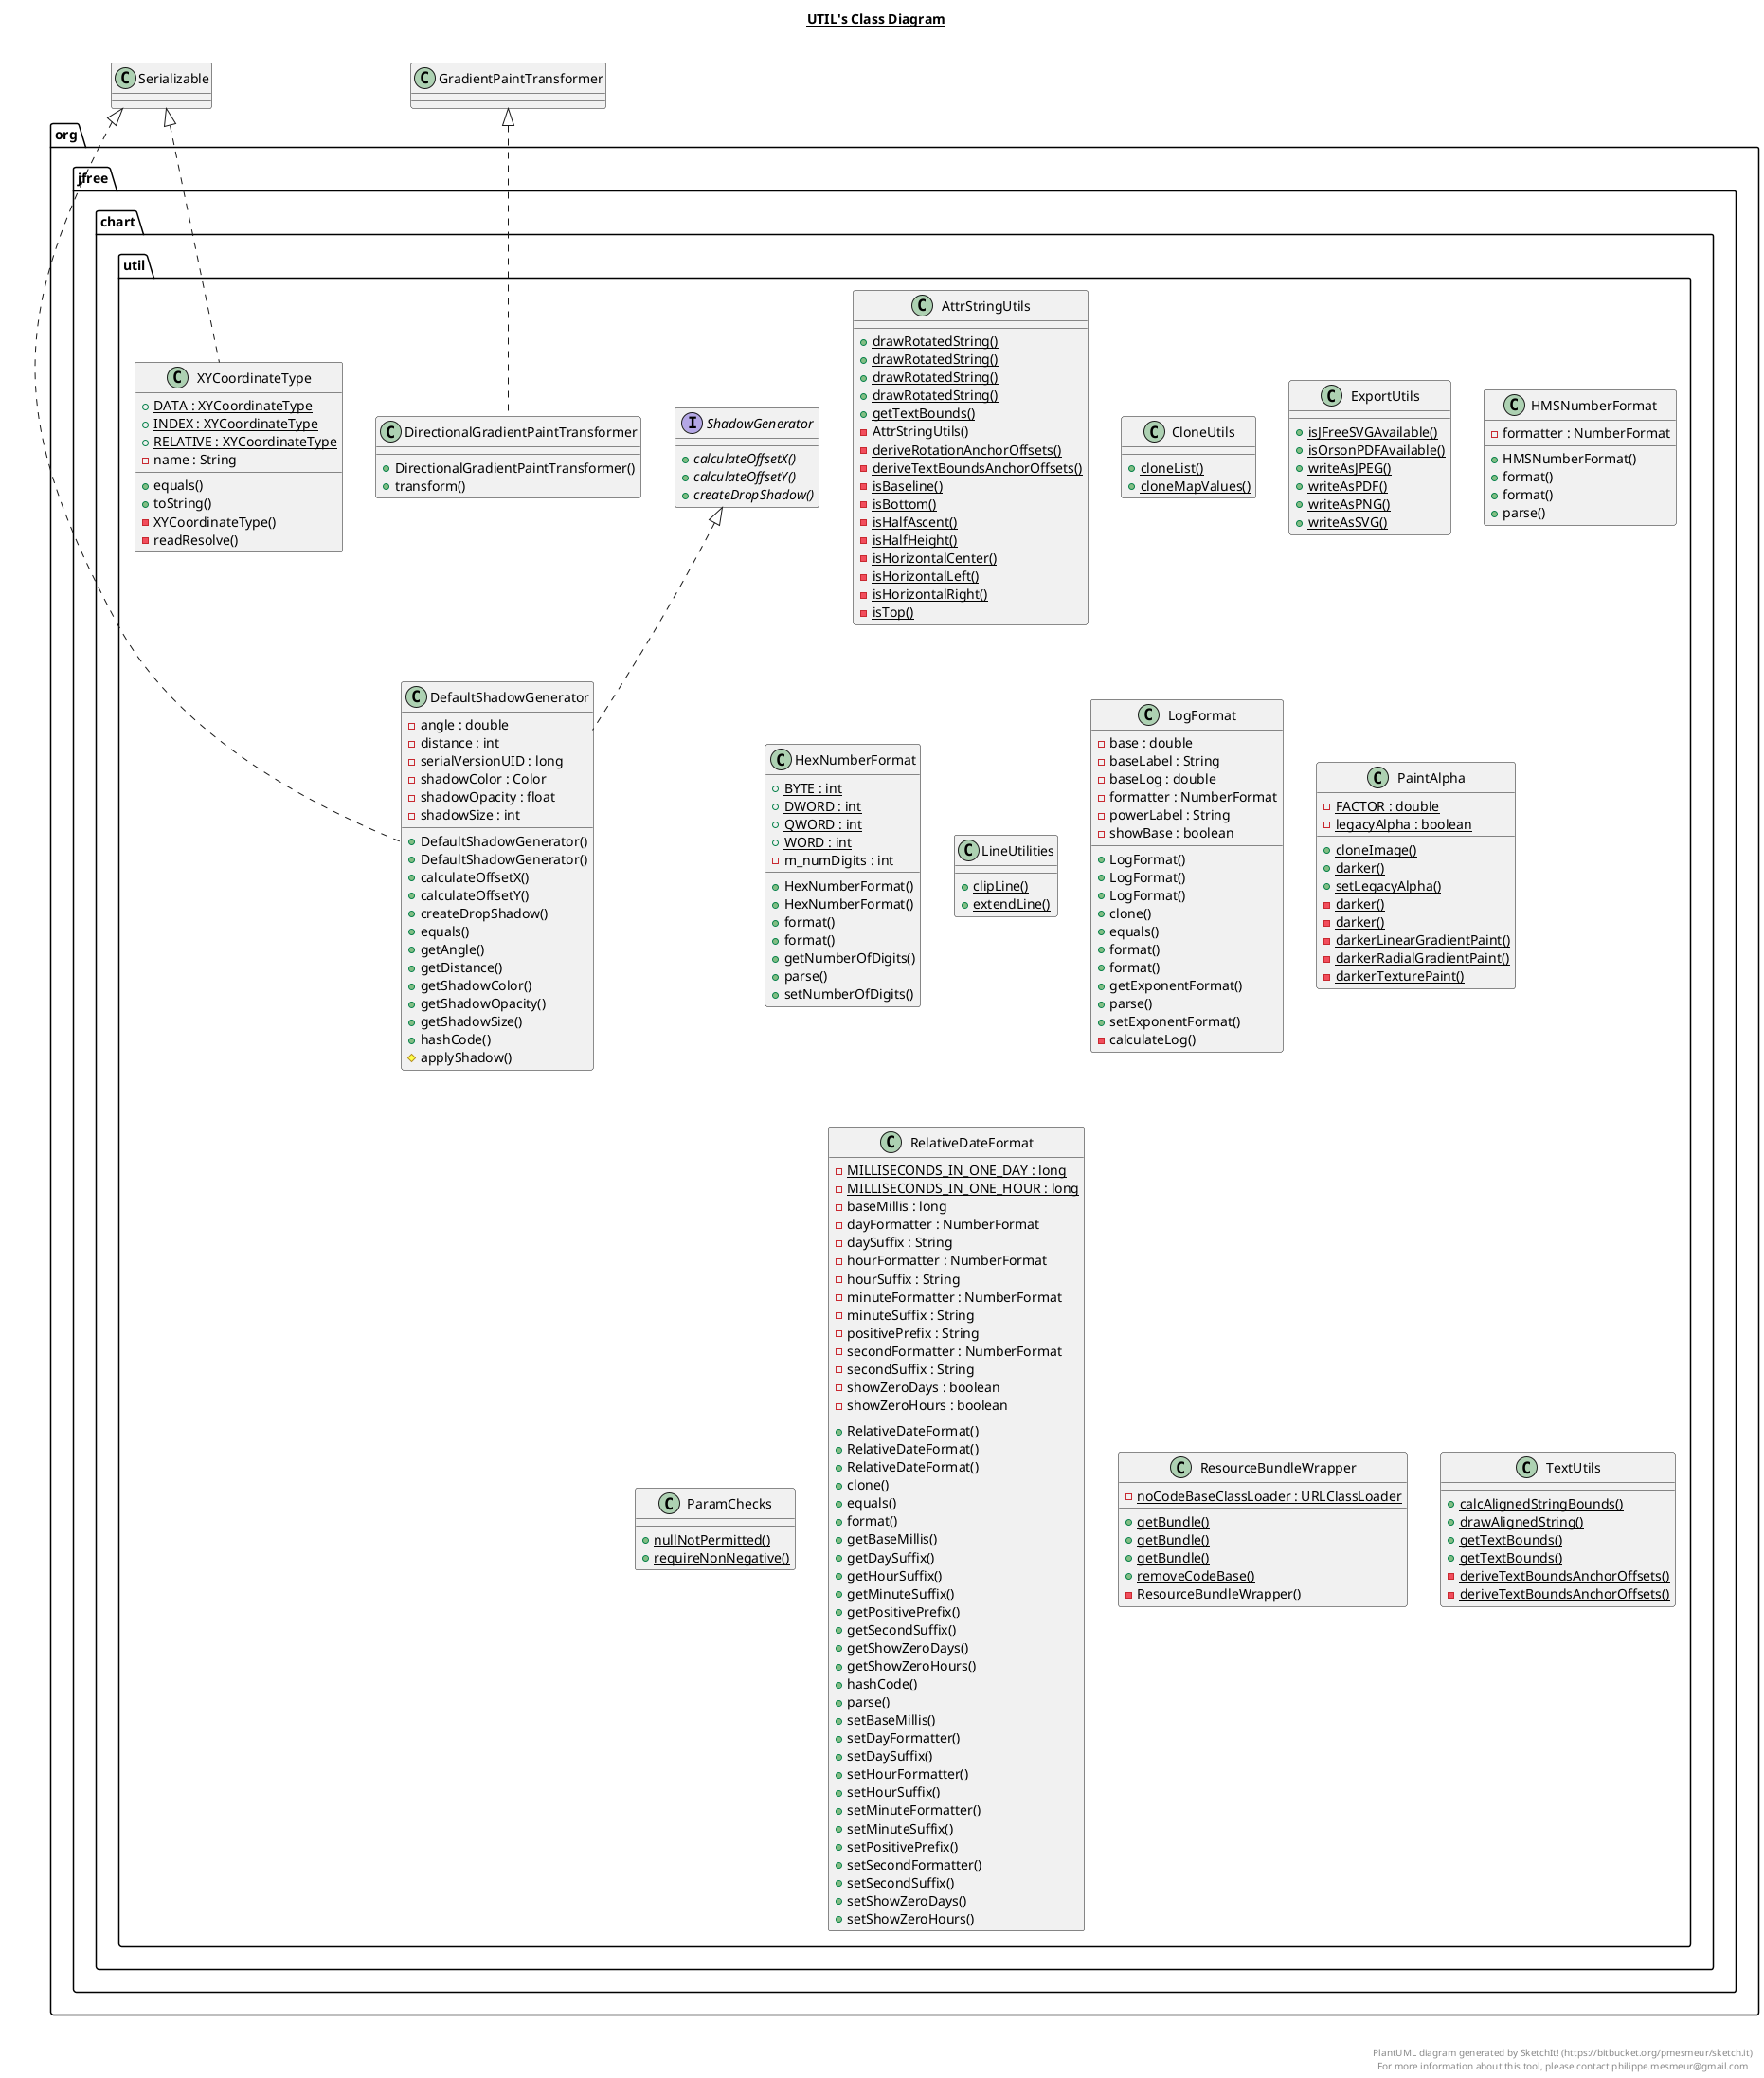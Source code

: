 @startuml

title __UTIL's Class Diagram__\n

  namespace org.jfree.chart {
    namespace util {
      class org.jfree.chart.util.AttrStringUtils {
          {static} + drawRotatedString()
          {static} + drawRotatedString()
          {static} + drawRotatedString()
          {static} + drawRotatedString()
          {static} + getTextBounds()
          - AttrStringUtils()
          {static} - deriveRotationAnchorOffsets()
          {static} - deriveTextBoundsAnchorOffsets()
          {static} - isBaseline()
          {static} - isBottom()
          {static} - isHalfAscent()
          {static} - isHalfHeight()
          {static} - isHorizontalCenter()
          {static} - isHorizontalLeft()
          {static} - isHorizontalRight()
          {static} - isTop()
      }
    }
  }
  

  namespace org.jfree.chart {
    namespace util {
      class org.jfree.chart.util.CloneUtils {
          {static} + cloneList()
          {static} + cloneMapValues()
      }
    }
  }
  

  namespace org.jfree.chart {
    namespace util {
      class org.jfree.chart.util.DefaultShadowGenerator {
          - angle : double
          - distance : int
          {static} - serialVersionUID : long
          - shadowColor : Color
          - shadowOpacity : float
          - shadowSize : int
          + DefaultShadowGenerator()
          + DefaultShadowGenerator()
          + calculateOffsetX()
          + calculateOffsetY()
          + createDropShadow()
          + equals()
          + getAngle()
          + getDistance()
          + getShadowColor()
          + getShadowOpacity()
          + getShadowSize()
          + hashCode()
          # applyShadow()
      }
    }
  }
  

  namespace org.jfree.chart {
    namespace util {
      class org.jfree.chart.util.DirectionalGradientPaintTransformer {
          + DirectionalGradientPaintTransformer()
          + transform()
      }
    }
  }
  

  namespace org.jfree.chart {
    namespace util {
      class org.jfree.chart.util.ExportUtils {
          {static} + isJFreeSVGAvailable()
          {static} + isOrsonPDFAvailable()
          {static} + writeAsJPEG()
          {static} + writeAsPDF()
          {static} + writeAsPNG()
          {static} + writeAsSVG()
      }
    }
  }
  

  namespace org.jfree.chart {
    namespace util {
      class org.jfree.chart.util.HMSNumberFormat {
          - formatter : NumberFormat
          + HMSNumberFormat()
          + format()
          + format()
          + parse()
      }
    }
  }
  

  namespace org.jfree.chart {
    namespace util {
      class org.jfree.chart.util.HexNumberFormat {
          {static} + BYTE : int
          {static} + DWORD : int
          {static} + QWORD : int
          {static} + WORD : int
          - m_numDigits : int
          + HexNumberFormat()
          + HexNumberFormat()
          + format()
          + format()
          + getNumberOfDigits()
          + parse()
          + setNumberOfDigits()
      }
    }
  }
  

  namespace org.jfree.chart {
    namespace util {
      class org.jfree.chart.util.LineUtilities {
          {static} + clipLine()
          {static} + extendLine()
      }
    }
  }
  

  namespace org.jfree.chart {
    namespace util {
      class org.jfree.chart.util.LogFormat {
          - base : double
          - baseLabel : String
          - baseLog : double
          - formatter : NumberFormat
          - powerLabel : String
          - showBase : boolean
          + LogFormat()
          + LogFormat()
          + LogFormat()
          + clone()
          + equals()
          + format()
          + format()
          + getExponentFormat()
          + parse()
          + setExponentFormat()
          - calculateLog()
      }
    }
  }
  

  namespace org.jfree.chart {
    namespace util {
      class org.jfree.chart.util.PaintAlpha {
          {static} - FACTOR : double
          {static} - legacyAlpha : boolean
          {static} + cloneImage()
          {static} + darker()
          {static} + setLegacyAlpha()
          {static} - darker()
          {static} - darker()
          {static} - darkerLinearGradientPaint()
          {static} - darkerRadialGradientPaint()
          {static} - darkerTexturePaint()
      }
    }
  }
  

  namespace org.jfree.chart {
    namespace util {
      class org.jfree.chart.util.ParamChecks {
          {static} + nullNotPermitted()
          {static} + requireNonNegative()
      }
    }
  }
  

  namespace org.jfree.chart {
    namespace util {
      class org.jfree.chart.util.RelativeDateFormat {
          {static} - MILLISECONDS_IN_ONE_DAY : long
          {static} - MILLISECONDS_IN_ONE_HOUR : long
          - baseMillis : long
          - dayFormatter : NumberFormat
          - daySuffix : String
          - hourFormatter : NumberFormat
          - hourSuffix : String
          - minuteFormatter : NumberFormat
          - minuteSuffix : String
          - positivePrefix : String
          - secondFormatter : NumberFormat
          - secondSuffix : String
          - showZeroDays : boolean
          - showZeroHours : boolean
          + RelativeDateFormat()
          + RelativeDateFormat()
          + RelativeDateFormat()
          + clone()
          + equals()
          + format()
          + getBaseMillis()
          + getDaySuffix()
          + getHourSuffix()
          + getMinuteSuffix()
          + getPositivePrefix()
          + getSecondSuffix()
          + getShowZeroDays()
          + getShowZeroHours()
          + hashCode()
          + parse()
          + setBaseMillis()
          + setDayFormatter()
          + setDaySuffix()
          + setHourFormatter()
          + setHourSuffix()
          + setMinuteFormatter()
          + setMinuteSuffix()
          + setPositivePrefix()
          + setSecondFormatter()
          + setSecondSuffix()
          + setShowZeroDays()
          + setShowZeroHours()
      }
    }
  }
  

  namespace org.jfree.chart {
    namespace util {
      class org.jfree.chart.util.ResourceBundleWrapper {
          {static} - noCodeBaseClassLoader : URLClassLoader
          {static} + getBundle()
          {static} + getBundle()
          {static} + getBundle()
          {static} + removeCodeBase()
          - ResourceBundleWrapper()
      }
    }
  }
  

  namespace org.jfree.chart {
    namespace util {
      interface org.jfree.chart.util.ShadowGenerator {
          {abstract} + calculateOffsetX()
          {abstract} + calculateOffsetY()
          {abstract} + createDropShadow()
      }
    }
  }
  

  namespace org.jfree.chart {
    namespace util {
      class org.jfree.chart.util.TextUtils {
          {static} + calcAlignedStringBounds()
          {static} + drawAlignedString()
          {static} + getTextBounds()
          {static} + getTextBounds()
          {static} - deriveTextBoundsAnchorOffsets()
          {static} - deriveTextBoundsAnchorOffsets()
      }
    }
  }
  

  namespace org.jfree.chart {
    namespace util {
      class org.jfree.chart.util.XYCoordinateType {
          {static} + DATA : XYCoordinateType
          {static} + INDEX : XYCoordinateType
          {static} + RELATIVE : XYCoordinateType
          - name : String
          + equals()
          + toString()
          - XYCoordinateType()
          - readResolve()
      }
    }
  }
  

  org.jfree.chart.util.DefaultShadowGenerator .up.|> Serializable
  org.jfree.chart.util.DefaultShadowGenerator .up.|> ShadowGenerator
  org.jfree.chart.util.DirectionalGradientPaintTransformer .up.|> GradientPaintTransformer
  org.jfree.chart.util.XYCoordinateType .up.|> Serializable


right footer


PlantUML diagram generated by SketchIt! (https://bitbucket.org/pmesmeur/sketch.it)
For more information about this tool, please contact philippe.mesmeur@gmail.com
endfooter

@enduml

